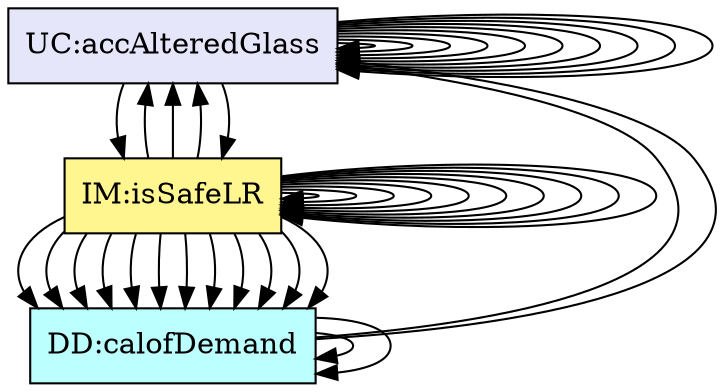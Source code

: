 digraph allvsall {
	instance:assumpLDFC -> instance:assumpSV;
	dataDefn:loadDurFactor -> instance:assumpSV;
	dataDefn:loadDurFactor -> instance:assumpLDFC;
	dataDefn:demandq -> dataDefn:stdOffDist;
	dataDefn:demandq -> dataDefn:eqTNTChar;
	theory:riskFun -> dataDefn:minThick;
	theory:riskFun -> dataDefn:loadDurFactor;
	theory:riskFun -> theory:stressDistFac;
	theory:stressDistFac -> dataDefn:aR;
	theory:stressDistFac -> theory:dimlessLoad;
	theory:nFL -> instance:assumpSV;
	theory:nFL -> dataDefn:minThick;
	theory:nFL -> theory:tolLoad;
	theory:dimlessLoad -> instance:assumpSV;
	theory:dimlessLoad -> dataDefn:minThick;
	theory:dimlessLoad -> dataDefn:glassTypeFac;
	theory:dimlessLoad -> dataDefn:demandq;
	theory:tolLoad -> dataDefn:aR;
	theory:tolLoad -> theory:sdfTol;
	theory:sdfTol -> instance:assumpSV;
	theory:sdfTol -> dataDefn:minThick;
	theory:sdfTol -> dataDefn:loadDurFactor;
	theory:probBr -> theory:riskFun;
	theory:lResistance -> dataDefn:glassTypeFac;
	theory:lResistance -> theory:nFL;
	theory:isSafePb -> theory:probBr;
	theory:isSafePb -> theory:isSafeLR;
	theory:isSafeLR -> dataDefn:demandq;
	theory:isSafeLR -> theory:lResistance;
	theory:isSafeLR -> theory:isSafePb;
	instance:outputValsAndKnownValues -> instance:inputValues;
	instance:outputValsAndKnownValues -> instance:sysSetValsFollowingAssumps;
	instance:checkGlassSafety -> theory:isSafePb;
	instance:checkGlassSafety -> theory:isSafeLR;
	instance:calcInternalBlastRisk -> instance:assumpES;
	instance:varValsOfmkE -> instance:assumpSV;
	instance:varValsOfmkE -> instance:assumpLDFC;
	instance:accMoreThanSingleLite -> instance:assumpGL;
	instance:accMoreBoundaryConditions -> instance:assumpBC;
	instance:considerMoreThanFlexGlass -> instance:assumpRT;
	instance:accAlteredGlass -> instance:assumpGC;


	instance:assumpGT	[shape=box, color=black, style=filled, fillcolor=mistyrose, label="A:assumpGT"];
	instance:assumpGC	[shape=box, color=black, style=filled, fillcolor=mistyrose, label="A:assumpGC"];
	instance:assumpES	[shape=box, color=black, style=filled, fillcolor=mistyrose, label="A:assumpES"];
	instance:assumpSV	[shape=box, color=black, style=filled, fillcolor=mistyrose, label="A:assumpSV"];
	instance:assumpGL	[shape=box, color=black, style=filled, fillcolor=mistyrose, label="A:assumpGL"];
	instance:assumpBC	[shape=box, color=black, style=filled, fillcolor=mistyrose, label="A:assumpBC"];
	instance:assumpRT	[shape=box, color=black, style=filled, fillcolor=mistyrose, label="A:assumpRT"];
	instance:assumpLDFC	[shape=box, color=black, style=filled, fillcolor=mistyrose, label="A:assumpLDFC"];

	subgraph A {
	rank="same"
	{instance:assumpGT, instance:assumpGC, instance:assumpES, instance:assumpSV, instance:assumpGL, instance:assumpBC, instance:assumpRT, instance:assumpLDFC}
	}

	dataDefn:minThick	[shape=box, color=black, style=filled, fillcolor=paleturquoise1, label="DD:minThick"];
	dataDefn:loadDurFactor	[shape=box, color=black, style=filled, fillcolor=paleturquoise1, label="DD:loadDurFactor"];
	dataDefn:glassTypeFac	[shape=box, color=black, style=filled, fillcolor=paleturquoise1, label="DD:gTF"];
	dataDefn:stdOffDist	[shape=box, color=black, style=filled, fillcolor=paleturquoise1, label="DD:standOffDist"];
	dataDefn:aR	[shape=box, color=black, style=filled, fillcolor=paleturquoise1, label="DD:aspectRatio"];
	dataDefn:eqTNTChar	[shape=box, color=black, style=filled, fillcolor=paleturquoise1, label="DD:eqTNTW"];
	dataDefn:demandq	[shape=box, color=black, style=filled, fillcolor=paleturquoise1, label="DD:calofDemand"];

	subgraph DD {
	rank="same"
	{dataDefn:minThick, dataDefn:loadDurFactor, dataDefn:glassTypeFac, dataDefn:stdOffDist, dataDefn:aR, dataDefn:eqTNTChar, dataDefn:demandq}
	}

	theory:isSafeProb	[shape=box, color=black, style=filled, fillcolor=pink, label="TM:isSafeProb"];
	theory:isSafeLoad	[shape=box, color=black, style=filled, fillcolor=pink, label="TM:isSafeLoad"];

	subgraph TM {
	rank="same"
	{theory:isSafeProb, theory:isSafeLoad}
	}

	theory:riskFun	[shape=box, color=black, style=filled, fillcolor=khaki1, label="IM:riskFun"];
	theory:stressDistFac	[shape=box, color=black, style=filled, fillcolor=khaki1, label="IM:stressDistFac"];
	theory:nFL	[shape=box, color=black, style=filled, fillcolor=khaki1, label="IM:nFL"];
	theory:dimlessLoad	[shape=box, color=black, style=filled, fillcolor=khaki1, label="IM:dimlessLoad"];
	theory:tolLoad	[shape=box, color=black, style=filled, fillcolor=khaki1, label="IM:tolLoad"];
	theory:sdfTol	[shape=box, color=black, style=filled, fillcolor=khaki1, label="IM:sdfTol"];
	theory:probBr	[shape=box, color=black, style=filled, fillcolor=khaki1, label="IM:probOfBreak"];
	theory:lResistance	[shape=box, color=black, style=filled, fillcolor=khaki1, label="IM:calofCapacity"];
	theory:isSafePb	[shape=box, color=black, style=filled, fillcolor=khaki1, label="IM:isSafePb"];
	theory:isSafeLR	[shape=box, color=black, style=filled, fillcolor=khaki1, label="IM:isSafeLR"];

	subgraph IM {
	rank="same"
	{theory:riskFun, theory:stressDistFac, theory:nFL, theory:dimlessLoad, theory:tolLoad, theory:sdfTol, theory:probBr, theory:lResistance, theory:isSafePb, theory:isSafeLR}
	}

	instance:inputValues	[shape=box, color=black, style=filled, fillcolor=ivory, label="FR:inputValues"];
	instance:sysSetValsFollowingAssumps	[shape=box, color=black, style=filled, fillcolor=ivory, label="FR:sysSetValsFollowingAssumps"];
	instance:checkInputWithDataCons	[shape=box, color=black, style=filled, fillcolor=ivory, label="FR:checkInputWithDataCons"];
	instance:outputValsAndKnownValues	[shape=box, color=black, style=filled, fillcolor=ivory, label="FR:outputValsAndKnownValues"];
	instance:checkGlassSafety	[shape=box, color=black, style=filled, fillcolor=ivory, label="FR:checkGlassSafety"];
	instance:outputValues	[shape=box, color=black, style=filled, fillcolor=ivory, label="FR:outputValues"];
	instance:correct	[shape=box, color=black, style=filled, fillcolor=ivory, label="NFR:correct"];
	instance:verifiable	[shape=box, color=black, style=filled, fillcolor=ivory, label="NFR:verifiable"];
	instance:understandable	[shape=box, color=black, style=filled, fillcolor=ivory, label="NFR:understandable"];
	instance:reusable	[shape=box, color=black, style=filled, fillcolor=ivory, label="NFR:reusable"];
	instance:maintainable	[shape=box, color=black, style=filled, fillcolor=ivory, label="NFR:maintainable"];
	instance:portable	[shape=box, color=black, style=filled, fillcolor=ivory, label="NFR:portable"];

	subgraph FR {
	rank="same"
	{instance:inputValues, instance:sysSetValsFollowingAssumps, instance:checkInputWithDataCons, instance:outputValsAndKnownValues, instance:checkGlassSafety, instance:outputValues, instance:correct, instance:verifiable, instance:understandable, instance:reusable, instance:maintainable, instance:portable}
	}

	instance:willBreakGS	[shape=box, color=black, style=filled, fillcolor=darkgoldenrod1, label="GS:willBreakGS"];

	subgraph GS {
	rank="same"
	{instance:willBreakGS}
	}

	instance:calcInternalBlastRisk	[shape=box, color=black, style=filled, fillcolor=lavender, label="LC:calcInternalBlastRisk"];
	instance:varValsOfmkE	[shape=box, color=black, style=filled, fillcolor=lavender, label="LC:varValsOfmkE"];
	instance:accMoreThanSingleLite	[shape=box, color=black, style=filled, fillcolor=lavender, label="LC:accMoreThanSingleLite"];
	instance:accMoreBoundaryConditions	[shape=box, color=black, style=filled, fillcolor=lavender, label="LC:accMoreBoundaryConditions"];
	instance:considerMoreThanFlexGlass	[shape=box, color=black, style=filled, fillcolor=lavender, label="LC:considerMoreThanFlexGlass"];
	instance:predictWithstandOfCertDeg	[shape=box, color=black, style=filled, fillcolor=lavender, label="UC:predictWithstandOfCertDeg"];
	instance:accAlteredGlass	[shape=box, color=black, style=filled, fillcolor=lavender, label="UC:accAlteredGlass"];

	subgraph LC {
	rank="same"
	{instance:calcInternalBlastRisk, instance:varValsOfmkE, instance:accMoreThanSingleLite, instance:accMoreBoundaryConditions, instance:considerMoreThanFlexGlass, instance:predictWithstandOfCertDeg, instance:accAlteredGlass}
	}

}
